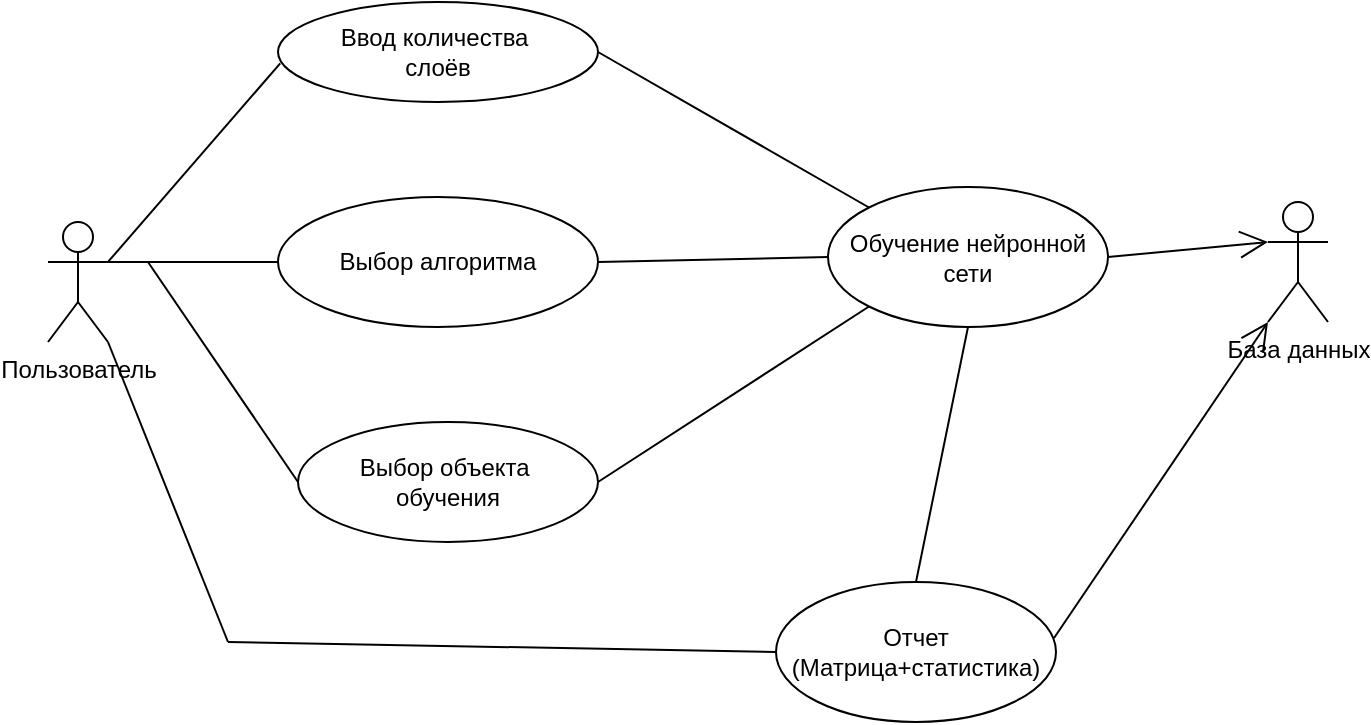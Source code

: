 <mxfile version="14.4.3" type="github"><diagram id="No0CliF7b6biufPHMLyO" name="Page-1"><mxGraphModel dx="1060" dy="477" grid="1" gridSize="10" guides="1" tooltips="1" connect="1" arrows="1" fold="1" page="1" pageScale="1" pageWidth="827" pageHeight="1169" math="0" shadow="0"><root><mxCell id="0"/><mxCell id="1" parent="0"/><mxCell id="htqtw9d2NfGx-HaCMaqa-2" value="Пользователь&lt;br&gt;&lt;div style=&quot;text-align: justify&quot;&gt;&lt;/div&gt;" style="shape=umlActor;verticalLabelPosition=bottom;verticalAlign=top;html=1;" vertex="1" parent="1"><mxGeometry x="50" y="170" width="30" height="60" as="geometry"/></mxCell><mxCell id="htqtw9d2NfGx-HaCMaqa-11" value="" style="endArrow=none;html=1;entryX=0.007;entryY=0.614;entryDx=0;entryDy=0;exitX=1;exitY=0.333;exitDx=0;exitDy=0;exitPerimeter=0;entryPerimeter=0;" edge="1" parent="1" source="htqtw9d2NfGx-HaCMaqa-2" target="htqtw9d2NfGx-HaCMaqa-34"><mxGeometry width="50" height="50" relative="1" as="geometry"><mxPoint x="390" y="190" as="sourcePoint"/><mxPoint x="200" y="75" as="targetPoint"/></mxGeometry></mxCell><mxCell id="htqtw9d2NfGx-HaCMaqa-12" value="" style="endArrow=none;html=1;exitX=0;exitY=0.5;exitDx=0;exitDy=0;entryX=1;entryY=0.333;entryDx=0;entryDy=0;entryPerimeter=0;" edge="1" parent="1" source="htqtw9d2NfGx-HaCMaqa-33" target="htqtw9d2NfGx-HaCMaqa-2"><mxGeometry width="50" height="50" relative="1" as="geometry"><mxPoint x="200" y="195" as="sourcePoint"/><mxPoint x="440" y="140" as="targetPoint"/></mxGeometry></mxCell><mxCell id="htqtw9d2NfGx-HaCMaqa-13" value="" style="endArrow=none;html=1;entryX=0;entryY=0.5;entryDx=0;entryDy=0;" edge="1" parent="1" target="htqtw9d2NfGx-HaCMaqa-37"><mxGeometry width="50" height="50" relative="1" as="geometry"><mxPoint x="100" y="190" as="sourcePoint"/><mxPoint x="200" y="315" as="targetPoint"/></mxGeometry></mxCell><mxCell id="htqtw9d2NfGx-HaCMaqa-14" value="Обучение нейронной&lt;br&gt;сети" style="ellipse;whiteSpace=wrap;html=1;" vertex="1" parent="1"><mxGeometry x="440" y="152.5" width="140" height="70" as="geometry"/></mxCell><mxCell id="htqtw9d2NfGx-HaCMaqa-16" value="База данных" style="shape=umlActor;verticalLabelPosition=bottom;verticalAlign=top;html=1;" vertex="1" parent="1"><mxGeometry x="660" y="160" width="30" height="60" as="geometry"/></mxCell><mxCell id="htqtw9d2NfGx-HaCMaqa-19" value="" style="endArrow=open;endFill=1;endSize=12;html=1;entryX=0;entryY=0.333;entryDx=0;entryDy=0;entryPerimeter=0;exitX=1;exitY=0.5;exitDx=0;exitDy=0;" edge="1" parent="1" source="htqtw9d2NfGx-HaCMaqa-14" target="htqtw9d2NfGx-HaCMaqa-16"><mxGeometry width="160" relative="1" as="geometry"><mxPoint x="330" y="230" as="sourcePoint"/><mxPoint x="490" y="230" as="targetPoint"/><Array as="points"/></mxGeometry></mxCell><mxCell id="htqtw9d2NfGx-HaCMaqa-22" value="" style="endArrow=none;html=1;exitX=1;exitY=0.5;exitDx=0;exitDy=0;entryX=0;entryY=0;entryDx=0;entryDy=0;" edge="1" parent="1" source="htqtw9d2NfGx-HaCMaqa-34" target="htqtw9d2NfGx-HaCMaqa-14"><mxGeometry width="50" height="50" relative="1" as="geometry"><mxPoint x="310" y="75" as="sourcePoint"/><mxPoint x="400" y="170" as="targetPoint"/></mxGeometry></mxCell><mxCell id="htqtw9d2NfGx-HaCMaqa-23" value="" style="endArrow=none;html=1;exitX=1;exitY=0.5;exitDx=0;exitDy=0;entryX=0;entryY=0.5;entryDx=0;entryDy=0;" edge="1" parent="1" source="htqtw9d2NfGx-HaCMaqa-33" target="htqtw9d2NfGx-HaCMaqa-14"><mxGeometry width="50" height="50" relative="1" as="geometry"><mxPoint x="310" y="195" as="sourcePoint"/><mxPoint x="430" y="200" as="targetPoint"/></mxGeometry></mxCell><mxCell id="htqtw9d2NfGx-HaCMaqa-24" value="" style="endArrow=none;html=1;exitX=1;exitY=0.5;exitDx=0;exitDy=0;entryX=0;entryY=1;entryDx=0;entryDy=0;" edge="1" parent="1" source="htqtw9d2NfGx-HaCMaqa-37" target="htqtw9d2NfGx-HaCMaqa-14"><mxGeometry width="50" height="50" relative="1" as="geometry"><mxPoint x="310" y="315" as="sourcePoint"/><mxPoint x="430" y="200" as="targetPoint"/></mxGeometry></mxCell><mxCell id="htqtw9d2NfGx-HaCMaqa-25" value="Отчет &lt;br&gt;(Матрица+статистика)" style="ellipse;whiteSpace=wrap;html=1;" vertex="1" parent="1"><mxGeometry x="414" y="350" width="140" height="70" as="geometry"/></mxCell><mxCell id="htqtw9d2NfGx-HaCMaqa-28" value="" style="endArrow=none;html=1;exitX=1;exitY=1;exitDx=0;exitDy=0;exitPerimeter=0;" edge="1" parent="1" source="htqtw9d2NfGx-HaCMaqa-2"><mxGeometry width="50" height="50" relative="1" as="geometry"><mxPoint x="70" y="380" as="sourcePoint"/><mxPoint x="140" y="380" as="targetPoint"/></mxGeometry></mxCell><mxCell id="htqtw9d2NfGx-HaCMaqa-29" value="" style="endArrow=none;html=1;entryX=0;entryY=0.5;entryDx=0;entryDy=0;" edge="1" parent="1" target="htqtw9d2NfGx-HaCMaqa-25"><mxGeometry width="50" height="50" relative="1" as="geometry"><mxPoint x="140" y="380" as="sourcePoint"/><mxPoint x="420" y="380" as="targetPoint"/></mxGeometry></mxCell><mxCell id="htqtw9d2NfGx-HaCMaqa-30" value="" style="endArrow=open;endFill=1;endSize=12;html=1;entryX=0;entryY=1;entryDx=0;entryDy=0;entryPerimeter=0;exitX=0.993;exitY=0.4;exitDx=0;exitDy=0;exitPerimeter=0;" edge="1" parent="1" source="htqtw9d2NfGx-HaCMaqa-25" target="htqtw9d2NfGx-HaCMaqa-16"><mxGeometry width="160" relative="1" as="geometry"><mxPoint x="330" y="220" as="sourcePoint"/><mxPoint x="490" y="220" as="targetPoint"/></mxGeometry></mxCell><mxCell id="htqtw9d2NfGx-HaCMaqa-32" value="" style="endArrow=none;html=1;exitX=0.5;exitY=0;exitDx=0;exitDy=0;entryX=0.5;entryY=1;entryDx=0;entryDy=0;" edge="1" parent="1" source="htqtw9d2NfGx-HaCMaqa-25" target="htqtw9d2NfGx-HaCMaqa-14"><mxGeometry width="50" height="50" relative="1" as="geometry"><mxPoint x="380" y="240" as="sourcePoint"/><mxPoint x="430" y="190" as="targetPoint"/></mxGeometry></mxCell><mxCell id="htqtw9d2NfGx-HaCMaqa-33" value="&lt;span&gt;Выбор алгоритма&lt;/span&gt;" style="ellipse;whiteSpace=wrap;html=1;" vertex="1" parent="1"><mxGeometry x="165" y="157.5" width="160" height="65" as="geometry"/></mxCell><mxCell id="htqtw9d2NfGx-HaCMaqa-34" value="&lt;span&gt;Ввод количества&amp;nbsp;&lt;/span&gt;&lt;br&gt;&lt;span&gt;слоёв&lt;/span&gt;" style="ellipse;whiteSpace=wrap;html=1;" vertex="1" parent="1"><mxGeometry x="165" y="60" width="160" height="50" as="geometry"/></mxCell><mxCell id="htqtw9d2NfGx-HaCMaqa-37" value="&lt;span&gt;Выбор объекта&amp;nbsp;&lt;/span&gt;&lt;br&gt;&lt;span&gt;обучения&lt;/span&gt;" style="ellipse;whiteSpace=wrap;html=1;" vertex="1" parent="1"><mxGeometry x="175" y="270" width="150" height="60" as="geometry"/></mxCell></root></mxGraphModel></diagram></mxfile>